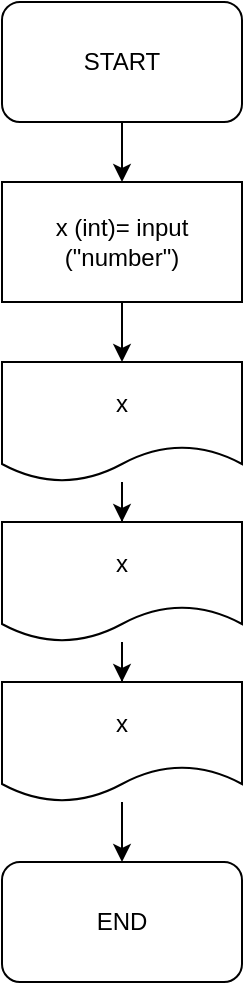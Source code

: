 <mxfile version="24.7.8">
  <diagram name="‫עמוד-1‬" id="adAOd61NmQwOdvI0r47-">
    <mxGraphModel dx="1290" dy="522" grid="1" gridSize="10" guides="1" tooltips="1" connect="1" arrows="1" fold="1" page="1" pageScale="1" pageWidth="827" pageHeight="1169" math="0" shadow="0">
      <root>
        <mxCell id="0" />
        <mxCell id="1" parent="0" />
        <mxCell id="PwaI9BSUqBoE7fGUzc_M-9" style="edgeStyle=orthogonalEdgeStyle;rounded=0;orthogonalLoop=1;jettySize=auto;html=1;entryX=0.5;entryY=0;entryDx=0;entryDy=0;" edge="1" parent="1" source="PwaI9BSUqBoE7fGUzc_M-1" target="PwaI9BSUqBoE7fGUzc_M-7">
          <mxGeometry relative="1" as="geometry" />
        </mxCell>
        <mxCell id="PwaI9BSUqBoE7fGUzc_M-1" value="START" style="rounded=1;whiteSpace=wrap;html=1;" vertex="1" parent="1">
          <mxGeometry x="120" y="50" width="120" height="60" as="geometry" />
        </mxCell>
        <mxCell id="PwaI9BSUqBoE7fGUzc_M-2" value="END" style="rounded=1;whiteSpace=wrap;html=1;" vertex="1" parent="1">
          <mxGeometry x="120" y="480" width="120" height="60" as="geometry" />
        </mxCell>
        <mxCell id="PwaI9BSUqBoE7fGUzc_M-13" value="" style="edgeStyle=orthogonalEdgeStyle;rounded=0;orthogonalLoop=1;jettySize=auto;html=1;" edge="1" parent="1" source="PwaI9BSUqBoE7fGUzc_M-4" target="PwaI9BSUqBoE7fGUzc_M-2">
          <mxGeometry relative="1" as="geometry" />
        </mxCell>
        <mxCell id="PwaI9BSUqBoE7fGUzc_M-4" value="x" style="shape=document;whiteSpace=wrap;html=1;boundedLbl=1;" vertex="1" parent="1">
          <mxGeometry x="120" y="390" width="120" height="60" as="geometry" />
        </mxCell>
        <mxCell id="PwaI9BSUqBoE7fGUzc_M-12" value="" style="edgeStyle=orthogonalEdgeStyle;rounded=0;orthogonalLoop=1;jettySize=auto;html=1;" edge="1" parent="1" source="PwaI9BSUqBoE7fGUzc_M-5" target="PwaI9BSUqBoE7fGUzc_M-4">
          <mxGeometry relative="1" as="geometry" />
        </mxCell>
        <mxCell id="PwaI9BSUqBoE7fGUzc_M-5" value="x" style="shape=document;whiteSpace=wrap;html=1;boundedLbl=1;" vertex="1" parent="1">
          <mxGeometry x="120" y="310" width="120" height="60" as="geometry" />
        </mxCell>
        <mxCell id="PwaI9BSUqBoE7fGUzc_M-11" value="" style="edgeStyle=orthogonalEdgeStyle;rounded=0;orthogonalLoop=1;jettySize=auto;html=1;" edge="1" parent="1" source="PwaI9BSUqBoE7fGUzc_M-6" target="PwaI9BSUqBoE7fGUzc_M-5">
          <mxGeometry relative="1" as="geometry" />
        </mxCell>
        <mxCell id="PwaI9BSUqBoE7fGUzc_M-6" value="x" style="shape=document;whiteSpace=wrap;html=1;boundedLbl=1;" vertex="1" parent="1">
          <mxGeometry x="120" y="230" width="120" height="60" as="geometry" />
        </mxCell>
        <mxCell id="PwaI9BSUqBoE7fGUzc_M-10" style="edgeStyle=orthogonalEdgeStyle;rounded=0;orthogonalLoop=1;jettySize=auto;html=1;exitX=0.5;exitY=1;exitDx=0;exitDy=0;entryX=0.5;entryY=0;entryDx=0;entryDy=0;" edge="1" parent="1" source="PwaI9BSUqBoE7fGUzc_M-7" target="PwaI9BSUqBoE7fGUzc_M-6">
          <mxGeometry relative="1" as="geometry" />
        </mxCell>
        <mxCell id="PwaI9BSUqBoE7fGUzc_M-7" value="x (int)= input (&quot;number&quot;)" style="rounded=0;whiteSpace=wrap;html=1;" vertex="1" parent="1">
          <mxGeometry x="120" y="140" width="120" height="60" as="geometry" />
        </mxCell>
      </root>
    </mxGraphModel>
  </diagram>
</mxfile>
